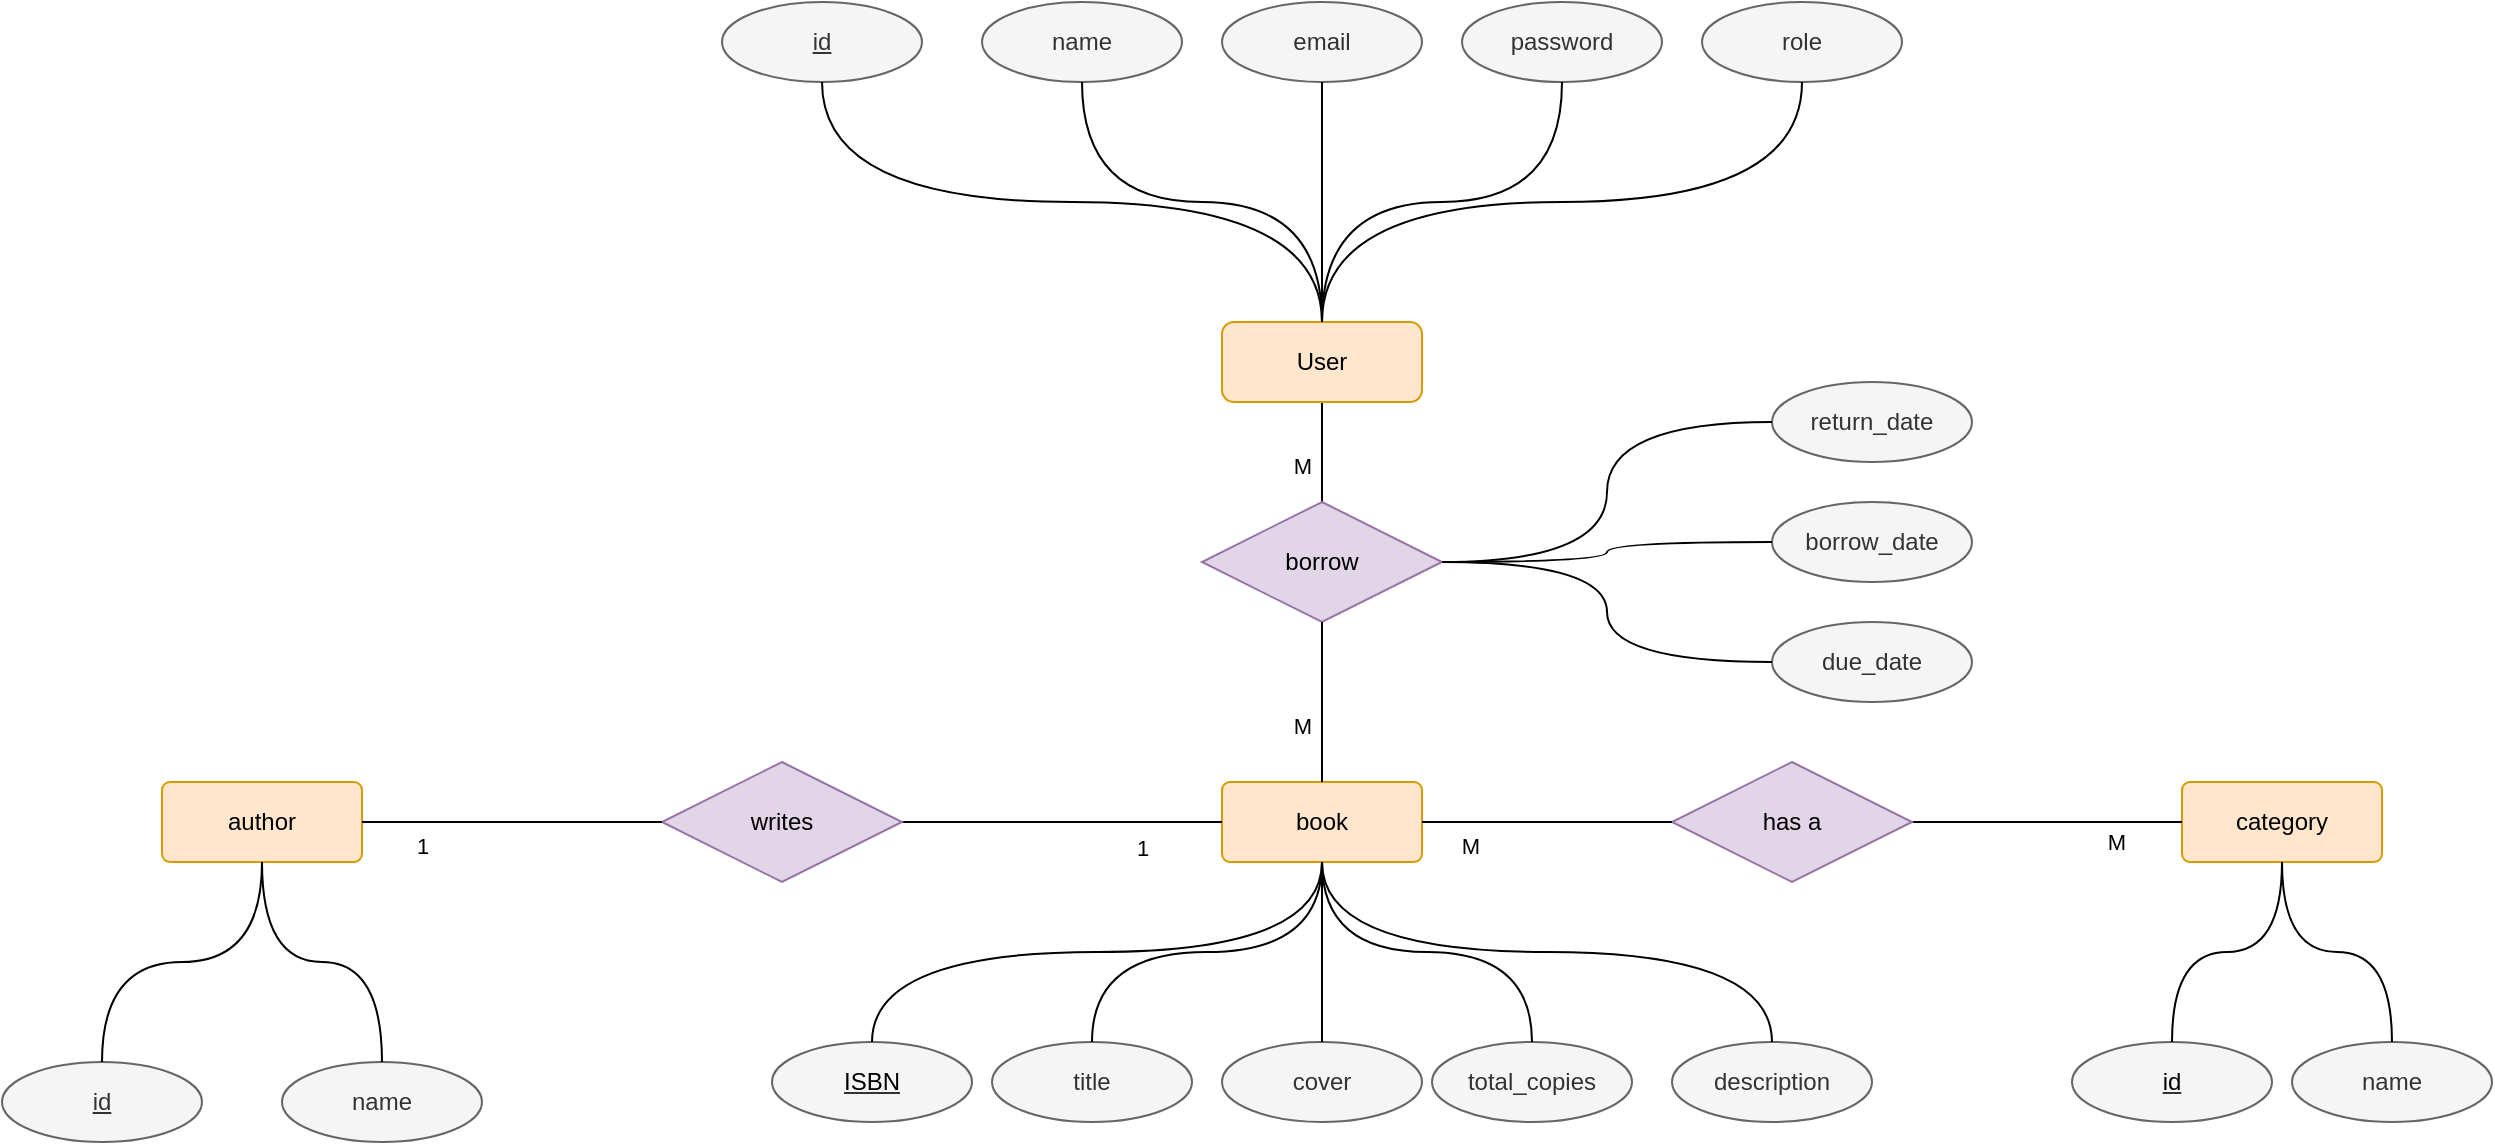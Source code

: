 <mxfile>
    <diagram id="6HS46gWnYxTfyJbPzzR7" name="Page-1">
        <mxGraphModel dx="1940" dy="787" grid="1" gridSize="10" guides="1" tooltips="1" connect="1" arrows="1" fold="1" page="1" pageScale="1" pageWidth="850" pageHeight="1100" math="0" shadow="0">
            <root>
                <mxCell id="0"/>
                <mxCell id="1" parent="0"/>
                <mxCell id="50" style="edgeStyle=none;html=1;entryX=0.5;entryY=0;entryDx=0;entryDy=0;strokeColor=default;endArrow=none;endFill=0;" edge="1" parent="1" source="3" target="48">
                    <mxGeometry relative="1" as="geometry"/>
                </mxCell>
                <mxCell id="76" value="M" style="edgeLabel;html=1;align=center;verticalAlign=top;resizable=0;points=[];fontStyle=0;labelBackgroundColor=none;" vertex="1" connectable="0" parent="50">
                    <mxGeometry x="-0.268" y="3" relative="1" as="geometry">
                        <mxPoint x="-13" as="offset"/>
                    </mxGeometry>
                </mxCell>
                <mxCell id="3" value="User" style="whiteSpace=wrap;html=1;align=center;rounded=1;fillColor=#ffe6cc;strokeColor=#d79b00;" parent="1" vertex="1">
                    <mxGeometry x="-90" y="370" width="100" height="40" as="geometry"/>
                </mxCell>
                <mxCell id="5" value="id" style="ellipse;whiteSpace=wrap;html=1;align=center;fontStyle=4;fillColor=#f5f5f5;fontColor=#333333;strokeColor=#666666;" parent="1" vertex="1">
                    <mxGeometry x="-340" y="210" width="100" height="40" as="geometry"/>
                </mxCell>
                <mxCell id="6" value="name" style="ellipse;whiteSpace=wrap;html=1;align=center;fillColor=#f5f5f5;fontColor=#333333;strokeColor=#666666;" parent="1" vertex="1">
                    <mxGeometry x="-210" y="210" width="100" height="40" as="geometry"/>
                </mxCell>
                <mxCell id="7" value="email" style="ellipse;whiteSpace=wrap;html=1;align=center;fillColor=#f5f5f5;fontColor=#333333;strokeColor=#666666;" parent="1" vertex="1">
                    <mxGeometry x="-90" y="210" width="100" height="40" as="geometry"/>
                </mxCell>
                <mxCell id="8" value="password" style="ellipse;whiteSpace=wrap;html=1;align=center;fillColor=#f5f5f5;fontColor=#333333;strokeColor=#666666;" parent="1" vertex="1">
                    <mxGeometry x="30" y="210" width="100" height="40" as="geometry"/>
                </mxCell>
                <mxCell id="10" value="role" style="ellipse;whiteSpace=wrap;html=1;align=center;fillColor=#f5f5f5;fontColor=#333333;strokeColor=#666666;" parent="1" vertex="1">
                    <mxGeometry x="150" y="210" width="100" height="40" as="geometry"/>
                </mxCell>
                <mxCell id="13" value="" style="endArrow=none;html=1;entryX=0.5;entryY=1;entryDx=0;entryDy=0;exitX=0.5;exitY=0;exitDx=0;exitDy=0;edgeStyle=orthogonalEdgeStyle;curved=1;" parent="1" source="3" target="5" edge="1">
                    <mxGeometry width="50" height="50" relative="1" as="geometry">
                        <mxPoint x="-330" y="380" as="sourcePoint"/>
                        <mxPoint x="-280" y="330" as="targetPoint"/>
                    </mxGeometry>
                </mxCell>
                <mxCell id="14" value="" style="endArrow=none;html=1;entryX=0.5;entryY=1;entryDx=0;entryDy=0;edgeStyle=orthogonalEdgeStyle;curved=1;exitX=0.5;exitY=0;exitDx=0;exitDy=0;" parent="1" source="3" target="6" edge="1">
                    <mxGeometry width="50" height="50" relative="1" as="geometry">
                        <mxPoint x="-50" y="290" as="sourcePoint"/>
                        <mxPoint x="-280" y="260" as="targetPoint"/>
                    </mxGeometry>
                </mxCell>
                <mxCell id="15" value="" style="endArrow=none;html=1;entryX=0.5;entryY=1;entryDx=0;entryDy=0;exitX=0.5;exitY=0;exitDx=0;exitDy=0;edgeStyle=orthogonalEdgeStyle;curved=1;" parent="1" source="3" target="10" edge="1">
                    <mxGeometry width="50" height="50" relative="1" as="geometry">
                        <mxPoint x="-30" y="320" as="sourcePoint"/>
                        <mxPoint x="-270" y="270" as="targetPoint"/>
                    </mxGeometry>
                </mxCell>
                <mxCell id="16" value="" style="endArrow=none;html=1;entryX=0.5;entryY=1;entryDx=0;entryDy=0;exitX=0.5;exitY=0;exitDx=0;exitDy=0;edgeStyle=orthogonalEdgeStyle;curved=1;" parent="1" source="3" target="8" edge="1">
                    <mxGeometry width="50" height="50" relative="1" as="geometry">
                        <mxPoint x="-20" y="330" as="sourcePoint"/>
                        <mxPoint x="-260" y="280" as="targetPoint"/>
                    </mxGeometry>
                </mxCell>
                <mxCell id="17" value="" style="endArrow=none;html=1;entryX=0.5;entryY=1;entryDx=0;entryDy=0;edgeStyle=orthogonalEdgeStyle;curved=1;exitX=0.5;exitY=0;exitDx=0;exitDy=0;" parent="1" source="3" target="7" edge="1">
                    <mxGeometry width="50" height="50" relative="1" as="geometry">
                        <mxPoint x="-60" y="360" as="sourcePoint"/>
                        <mxPoint x="-250" y="290" as="targetPoint"/>
                    </mxGeometry>
                </mxCell>
                <mxCell id="19" value="author" style="rounded=1;arcSize=10;whiteSpace=wrap;html=1;align=center;fillColor=#ffe6cc;strokeColor=#d79b00;" parent="1" vertex="1">
                    <mxGeometry x="-620" y="600" width="100" height="40" as="geometry"/>
                </mxCell>
                <mxCell id="20" value="book" style="rounded=1;arcSize=10;whiteSpace=wrap;html=1;align=center;fillColor=#ffe6cc;strokeColor=#d79b00;" parent="1" vertex="1">
                    <mxGeometry x="-90" y="600" width="100" height="40" as="geometry"/>
                </mxCell>
                <mxCell id="21" value="&lt;span style=&quot;color: rgb(0, 0, 0);&quot;&gt;ISBN&lt;/span&gt;" style="ellipse;whiteSpace=wrap;html=1;align=center;fontStyle=4;fillColor=#f5f5f5;fontColor=#333333;strokeColor=#666666;" parent="1" vertex="1">
                    <mxGeometry x="-315" y="730" width="100" height="40" as="geometry"/>
                </mxCell>
                <mxCell id="22" value="" style="endArrow=none;html=1;entryX=0.5;entryY=0;entryDx=0;entryDy=0;exitX=0.5;exitY=1;exitDx=0;exitDy=0;edgeStyle=orthogonalEdgeStyle;curved=1;" parent="1" source="20" target="21" edge="1">
                    <mxGeometry width="50" height="50" relative="1" as="geometry">
                        <mxPoint x="-130" y="820" as="sourcePoint"/>
                        <mxPoint x="-340" y="810" as="targetPoint"/>
                    </mxGeometry>
                </mxCell>
                <mxCell id="25" value="title" style="ellipse;whiteSpace=wrap;html=1;align=center;fillColor=#f5f5f5;fontColor=#333333;strokeColor=#666666;" parent="1" vertex="1">
                    <mxGeometry x="-205" y="730" width="100" height="40" as="geometry"/>
                </mxCell>
                <mxCell id="26" value="" style="endArrow=none;html=1;entryX=0.5;entryY=0;entryDx=0;entryDy=0;edgeStyle=orthogonalEdgeStyle;curved=1;exitX=0.5;exitY=1;exitDx=0;exitDy=0;" parent="1" source="20" target="25" edge="1">
                    <mxGeometry width="50" height="50" relative="1" as="geometry">
                        <mxPoint x="-165" y="920" as="sourcePoint"/>
                        <mxPoint x="-405" y="810" as="targetPoint"/>
                    </mxGeometry>
                </mxCell>
                <mxCell id="40" value="" style="edgeStyle=none;html=1;" parent="1" edge="1">
                    <mxGeometry relative="1" as="geometry">
                        <mxPoint x="355" y="470" as="targetPoint"/>
                    </mxGeometry>
                </mxCell>
                <mxCell id="33" value="cover" style="ellipse;whiteSpace=wrap;html=1;align=center;fillColor=#f5f5f5;fontColor=#333333;strokeColor=#666666;" parent="1" vertex="1">
                    <mxGeometry x="-90" y="730" width="100" height="40" as="geometry"/>
                </mxCell>
                <mxCell id="34" value="" style="endArrow=none;html=1;entryX=0.5;entryY=0;entryDx=0;entryDy=0;edgeStyle=orthogonalEdgeStyle;curved=1;exitX=0.5;exitY=1;exitDx=0;exitDy=0;" parent="1" source="20" target="33" edge="1">
                    <mxGeometry width="50" height="50" relative="1" as="geometry">
                        <mxPoint x="-60" y="640" as="sourcePoint"/>
                        <mxPoint x="-55" y="810" as="targetPoint"/>
                    </mxGeometry>
                </mxCell>
                <mxCell id="35" value="total_copies" style="ellipse;whiteSpace=wrap;html=1;align=center;fillColor=#f5f5f5;fontColor=#333333;strokeColor=#666666;" parent="1" vertex="1">
                    <mxGeometry x="15" y="730" width="100" height="40" as="geometry"/>
                </mxCell>
                <mxCell id="36" value="" style="endArrow=none;html=1;entryX=0.5;entryY=0;entryDx=0;entryDy=0;edgeStyle=orthogonalEdgeStyle;curved=1;exitX=0.5;exitY=1;exitDx=0;exitDy=0;" parent="1" source="20" target="35" edge="1">
                    <mxGeometry width="50" height="50" relative="1" as="geometry">
                        <mxPoint x="-70" y="640" as="sourcePoint"/>
                        <mxPoint x="55" y="810" as="targetPoint"/>
                    </mxGeometry>
                </mxCell>
                <mxCell id="37" value="id" style="ellipse;whiteSpace=wrap;html=1;align=center;fontStyle=4;fillColor=#f5f5f5;fontColor=#333333;strokeColor=#666666;" parent="1" vertex="1">
                    <mxGeometry x="-700" y="740" width="100" height="40" as="geometry"/>
                </mxCell>
                <mxCell id="38" value="" style="endArrow=none;html=1;entryX=0.5;entryY=0;entryDx=0;entryDy=0;exitX=0.5;exitY=1;exitDx=0;exitDy=0;edgeStyle=orthogonalEdgeStyle;curved=1;" parent="1" source="19" target="37" edge="1">
                    <mxGeometry width="50" height="50" relative="1" as="geometry">
                        <mxPoint x="-410" y="660" as="sourcePoint"/>
                        <mxPoint x="-650" y="830" as="targetPoint"/>
                    </mxGeometry>
                </mxCell>
                <mxCell id="43" value="name" style="ellipse;whiteSpace=wrap;html=1;align=center;fillColor=#f5f5f5;fontColor=#333333;strokeColor=#666666;" vertex="1" parent="1">
                    <mxGeometry x="-560" y="740" width="100" height="40" as="geometry"/>
                </mxCell>
                <mxCell id="44" value="" style="endArrow=none;html=1;entryX=0.5;entryY=0;entryDx=0;entryDy=0;edgeStyle=orthogonalEdgeStyle;curved=1;exitX=0.5;exitY=1;exitDx=0;exitDy=0;" edge="1" parent="1" target="43" source="19">
                    <mxGeometry width="50" height="50" relative="1" as="geometry">
                        <mxPoint x="-660" y="800" as="sourcePoint"/>
                        <mxPoint x="-620" y="770" as="targetPoint"/>
                    </mxGeometry>
                </mxCell>
                <mxCell id="45" value="description" style="ellipse;whiteSpace=wrap;html=1;align=center;fillColor=#f5f5f5;fontColor=#333333;strokeColor=#666666;" vertex="1" parent="1">
                    <mxGeometry x="135" y="730" width="100" height="40" as="geometry"/>
                </mxCell>
                <mxCell id="46" value="" style="endArrow=none;html=1;entryX=0.5;entryY=0;entryDx=0;entryDy=0;edgeStyle=orthogonalEdgeStyle;curved=1;exitX=0.5;exitY=1;exitDx=0;exitDy=0;" edge="1" parent="1" target="45" source="20">
                    <mxGeometry width="50" height="50" relative="1" as="geometry">
                        <mxPoint x="125" y="630" as="sourcePoint"/>
                        <mxPoint x="170" y="800" as="targetPoint"/>
                    </mxGeometry>
                </mxCell>
                <mxCell id="48" value="borrow" style="shape=rhombus;perimeter=rhombusPerimeter;whiteSpace=wrap;html=1;align=center;fillColor=#e1d5e7;strokeColor=#9673a6;" vertex="1" parent="1">
                    <mxGeometry x="-100" y="460" width="120" height="60" as="geometry"/>
                </mxCell>
                <mxCell id="51" style="edgeStyle=none;html=1;entryX=0.5;entryY=0;entryDx=0;entryDy=0;strokeColor=default;endArrow=none;endFill=0;exitX=0.5;exitY=1;exitDx=0;exitDy=0;" edge="1" parent="1" source="48" target="20">
                    <mxGeometry relative="1" as="geometry">
                        <mxPoint x="30" y="530" as="sourcePoint"/>
                        <mxPoint x="30" y="590" as="targetPoint"/>
                    </mxGeometry>
                </mxCell>
                <mxCell id="77" value="M" style="edgeLabel;html=1;align=center;verticalAlign=top;resizable=0;points=[];fontStyle=0;labelBackgroundColor=none;" vertex="1" connectable="0" parent="51">
                    <mxGeometry x="-0.044" y="-3" relative="1" as="geometry">
                        <mxPoint x="-7" y="1" as="offset"/>
                    </mxGeometry>
                </mxCell>
                <mxCell id="52" value="due_date" style="ellipse;whiteSpace=wrap;html=1;align=center;fillColor=#f5f5f5;fontColor=#333333;strokeColor=#666666;" vertex="1" parent="1">
                    <mxGeometry x="185" y="520" width="100" height="40" as="geometry"/>
                </mxCell>
                <mxCell id="53" value="" style="endArrow=none;html=1;entryX=0;entryY=0.5;entryDx=0;entryDy=0;edgeStyle=orthogonalEdgeStyle;curved=1;exitX=1;exitY=0.5;exitDx=0;exitDy=0;" edge="1" parent="1" target="52" source="48">
                    <mxGeometry width="50" height="50" relative="1" as="geometry">
                        <mxPoint x="90" y="501" as="sourcePoint"/>
                        <mxPoint x="300" y="660" as="targetPoint"/>
                    </mxGeometry>
                </mxCell>
                <mxCell id="54" value="borrow_date" style="ellipse;whiteSpace=wrap;html=1;align=center;fillColor=#f5f5f5;fontColor=#333333;strokeColor=#666666;" vertex="1" parent="1">
                    <mxGeometry x="185" y="460" width="100" height="40" as="geometry"/>
                </mxCell>
                <mxCell id="55" value="" style="endArrow=none;html=1;entryX=0;entryY=0.5;entryDx=0;entryDy=0;edgeStyle=orthogonalEdgeStyle;curved=1;exitX=1;exitY=0.5;exitDx=0;exitDy=0;" edge="1" parent="1" target="54" source="48">
                    <mxGeometry width="50" height="50" relative="1" as="geometry">
                        <mxPoint x="115" y="460" as="sourcePoint"/>
                        <mxPoint x="320" y="620" as="targetPoint"/>
                    </mxGeometry>
                </mxCell>
                <mxCell id="56" style="edgeStyle=none;html=1;entryX=1;entryY=0.5;entryDx=0;entryDy=0;strokeColor=default;endArrow=none;endFill=0;exitX=0;exitY=0.5;exitDx=0;exitDy=0;" edge="1" parent="1" target="57" source="20">
                    <mxGeometry relative="1" as="geometry">
                        <mxPoint x="-300" y="500" as="sourcePoint"/>
                    </mxGeometry>
                </mxCell>
                <mxCell id="82" value="1" style="edgeLabel;html=1;align=center;verticalAlign=top;resizable=0;points=[];fontStyle=0;labelBackgroundColor=none;" vertex="1" connectable="0" parent="56">
                    <mxGeometry x="-0.498" relative="1" as="geometry">
                        <mxPoint as="offset"/>
                    </mxGeometry>
                </mxCell>
                <mxCell id="57" value="writes" style="shape=rhombus;perimeter=rhombusPerimeter;whiteSpace=wrap;html=1;align=center;fillColor=#e1d5e7;strokeColor=#9673a6;" vertex="1" parent="1">
                    <mxGeometry x="-370" y="590" width="120" height="60" as="geometry"/>
                </mxCell>
                <mxCell id="58" style="edgeStyle=none;html=1;entryX=1;entryY=0.5;entryDx=0;entryDy=0;strokeColor=default;endArrow=none;endFill=0;exitX=0;exitY=0.5;exitDx=0;exitDy=0;" edge="1" parent="1" source="57" target="19">
                    <mxGeometry relative="1" as="geometry">
                        <mxPoint x="-230" y="620" as="sourcePoint"/>
                        <mxPoint x="-300" y="690" as="targetPoint"/>
                    </mxGeometry>
                </mxCell>
                <mxCell id="83" value="1" style="edgeLabel;html=1;align=center;verticalAlign=top;resizable=0;points=[];fontStyle=0;labelBackgroundColor=none;" vertex="1" connectable="0" parent="58">
                    <mxGeometry x="0.602" y="-1" relative="1" as="geometry">
                        <mxPoint as="offset"/>
                    </mxGeometry>
                </mxCell>
                <mxCell id="59" value="category" style="rounded=1;arcSize=10;whiteSpace=wrap;html=1;align=center;fillColor=#ffe6cc;strokeColor=#d79b00;" vertex="1" parent="1">
                    <mxGeometry x="390" y="600" width="100" height="40" as="geometry"/>
                </mxCell>
                <mxCell id="60" style="edgeStyle=none;html=1;entryX=1;entryY=0.5;entryDx=0;entryDy=0;strokeColor=default;endArrow=none;endFill=0;exitX=0;exitY=0.5;exitDx=0;exitDy=0;" edge="1" parent="1" target="61" source="59">
                    <mxGeometry relative="1" as="geometry">
                        <mxPoint x="320" y="610" as="sourcePoint"/>
                    </mxGeometry>
                </mxCell>
                <mxCell id="81" value="M" style="edgeLabel;html=1;align=center;verticalAlign=top;resizable=0;points=[];fontStyle=0;labelBackgroundColor=none;" vertex="1" connectable="0" parent="60">
                    <mxGeometry x="-0.511" y="-3" relative="1" as="geometry">
                        <mxPoint as="offset"/>
                    </mxGeometry>
                </mxCell>
                <mxCell id="61" value="has a" style="shape=rhombus;perimeter=rhombusPerimeter;whiteSpace=wrap;html=1;align=center;fillColor=#e1d5e7;strokeColor=#9673a6;" vertex="1" parent="1">
                    <mxGeometry x="135" y="590" width="120" height="60" as="geometry"/>
                </mxCell>
                <mxCell id="62" style="edgeStyle=none;html=1;entryX=1;entryY=0.5;entryDx=0;entryDy=0;strokeColor=default;endArrow=none;endFill=0;exitX=0;exitY=0.5;exitDx=0;exitDy=0;" edge="1" parent="1" source="61" target="20">
                    <mxGeometry relative="1" as="geometry">
                        <mxPoint x="180" y="610" as="sourcePoint"/>
                        <mxPoint x="-110" y="610" as="targetPoint"/>
                    </mxGeometry>
                </mxCell>
                <mxCell id="80" value="M" style="edgeLabel;html=1;align=center;verticalAlign=top;resizable=0;points=[];fontStyle=0;labelBackgroundColor=none;" vertex="1" connectable="0" parent="62">
                    <mxGeometry x="0.637" y="-1" relative="1" as="geometry">
                        <mxPoint x="1" as="offset"/>
                    </mxGeometry>
                </mxCell>
                <mxCell id="63" value="&lt;span style=&quot;color: rgb(0, 0, 0);&quot;&gt;id&lt;/span&gt;" style="ellipse;whiteSpace=wrap;html=1;align=center;fontStyle=4;fillColor=#f5f5f5;fontColor=#333333;strokeColor=#666666;" vertex="1" parent="1">
                    <mxGeometry x="335" y="730" width="100" height="40" as="geometry"/>
                </mxCell>
                <mxCell id="64" value="" style="endArrow=none;html=1;entryX=0.5;entryY=0;entryDx=0;entryDy=0;edgeStyle=orthogonalEdgeStyle;curved=1;exitX=0.5;exitY=1;exitDx=0;exitDy=0;" edge="1" parent="1" target="63" source="59">
                    <mxGeometry width="50" height="50" relative="1" as="geometry">
                        <mxPoint x="330" y="640" as="sourcePoint"/>
                        <mxPoint x="195" y="855" as="targetPoint"/>
                    </mxGeometry>
                </mxCell>
                <mxCell id="65" value="name" style="ellipse;whiteSpace=wrap;html=1;align=center;fillColor=#f5f5f5;fontColor=#333333;strokeColor=#666666;" vertex="1" parent="1">
                    <mxGeometry x="445" y="730" width="100" height="40" as="geometry"/>
                </mxCell>
                <mxCell id="66" value="" style="endArrow=none;html=1;entryX=0.5;entryY=0;entryDx=0;entryDy=0;edgeStyle=orthogonalEdgeStyle;curved=1;exitX=0.5;exitY=1;exitDx=0;exitDy=0;" edge="1" parent="1" target="65" source="59">
                    <mxGeometry width="50" height="50" relative="1" as="geometry">
                        <mxPoint x="495" y="685" as="sourcePoint"/>
                        <mxPoint x="130" y="855" as="targetPoint"/>
                    </mxGeometry>
                </mxCell>
                <mxCell id="86" value="return_date" style="ellipse;whiteSpace=wrap;html=1;align=center;fillColor=#f5f5f5;fontColor=#333333;strokeColor=#666666;" vertex="1" parent="1">
                    <mxGeometry x="185" y="400" width="100" height="40" as="geometry"/>
                </mxCell>
                <mxCell id="87" value="" style="endArrow=none;html=1;entryX=0;entryY=0.5;entryDx=0;entryDy=0;edgeStyle=orthogonalEdgeStyle;curved=1;exitX=1;exitY=0.5;exitDx=0;exitDy=0;" edge="1" parent="1" target="86" source="48">
                    <mxGeometry width="50" height="50" relative="1" as="geometry">
                        <mxPoint x="10.0" y="420" as="sourcePoint"/>
                        <mxPoint x="320" y="560" as="targetPoint"/>
                    </mxGeometry>
                </mxCell>
            </root>
        </mxGraphModel>
    </diagram>
</mxfile>